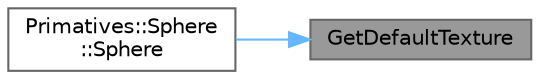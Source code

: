 digraph "GetDefaultTexture"
{
 // LATEX_PDF_SIZE
  bgcolor="transparent";
  edge [fontname=Helvetica,fontsize=10,labelfontname=Helvetica,labelfontsize=10];
  node [fontname=Helvetica,fontsize=10,shape=box,height=0.2,width=0.4];
  rankdir="RL";
  Node1 [id="Node000001",label="GetDefaultTexture",height=0.2,width=0.4,color="gray40", fillcolor="grey60", style="filled", fontcolor="black",tooltip=" "];
  Node1 -> Node2 [id="edge1_Node000001_Node000002",dir="back",color="steelblue1",style="solid",tooltip=" "];
  Node2 [id="Node000002",label="Primatives::Sphere\l::Sphere",height=0.2,width=0.4,color="grey40", fillcolor="white", style="filled",URL="$class_primatives_1_1_sphere.html#aa44b71752d7b5a58f573ac8eb05a7c80",tooltip=" "];
}
